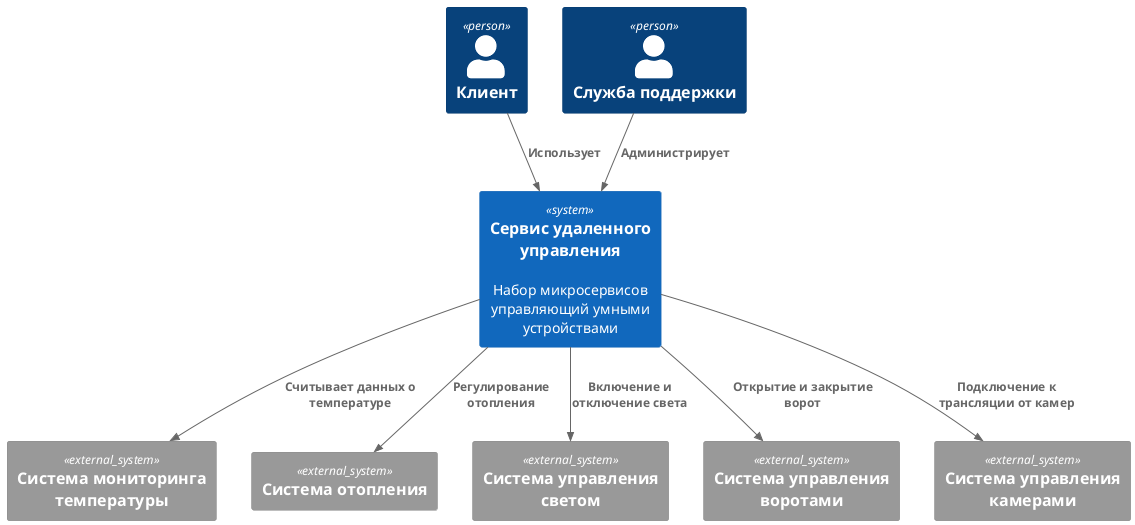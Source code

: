 @startuml
!include <C4/C4_Context>

Person(client, "Клиент", "")
Person(admin, "Служба поддержки", "")
System(service, "Сервис удаленного управления", "Набор микросервисов управляющий умными устройствами")
System_Ext(sensor1, "Система мониторинга температуры")
System_Ext(sensor2, "Система отопления")
System_Ext(sensor3, "Система управления светом")
System_Ext(sensor4, "Система управления воротами")
System_Ext(sensor5, "Система управления камерами")

Rel(client, service, "Использует")
Rel(admin, service, "Администрирует")
Rel(service, sensor1, "Считывает данных о температуре")
Rel(service, sensor2, "Регулирование отопления")
Rel(service, sensor3, "Включение и отключение света")
Rel(service, sensor4, "Открытие и закрытие ворот")
Rel(service, sensor5, "Подключение к трансляции от камер")

@enduml